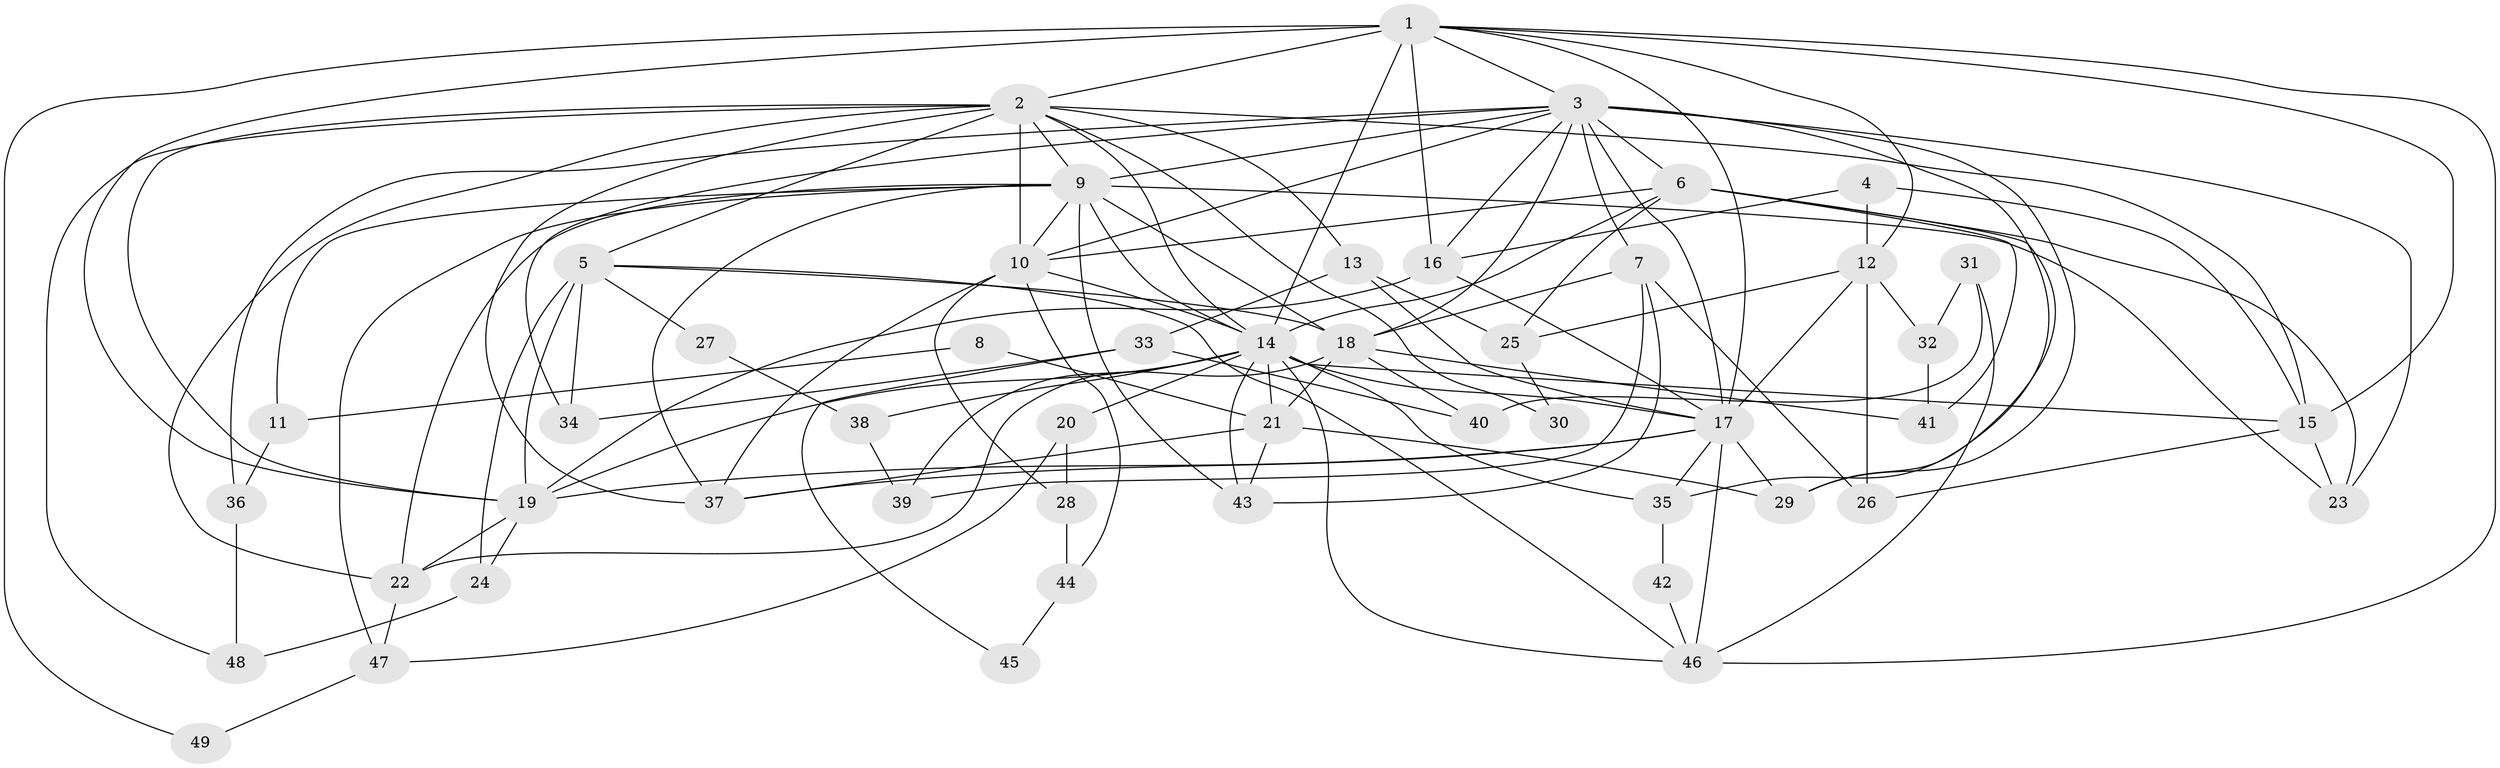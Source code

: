 // original degree distribution, {5: 0.10309278350515463, 4: 0.28865979381443296, 3: 0.35051546391752575, 9: 0.010309278350515464, 2: 0.08247422680412371, 6: 0.13402061855670103, 7: 0.030927835051546393}
// Generated by graph-tools (version 1.1) at 2025/36/03/09/25 02:36:11]
// undirected, 49 vertices, 123 edges
graph export_dot {
graph [start="1"]
  node [color=gray90,style=filled];
  1;
  2;
  3;
  4;
  5;
  6;
  7;
  8;
  9;
  10;
  11;
  12;
  13;
  14;
  15;
  16;
  17;
  18;
  19;
  20;
  21;
  22;
  23;
  24;
  25;
  26;
  27;
  28;
  29;
  30;
  31;
  32;
  33;
  34;
  35;
  36;
  37;
  38;
  39;
  40;
  41;
  42;
  43;
  44;
  45;
  46;
  47;
  48;
  49;
  1 -- 2 [weight=1.0];
  1 -- 3 [weight=1.0];
  1 -- 12 [weight=1.0];
  1 -- 14 [weight=1.0];
  1 -- 15 [weight=1.0];
  1 -- 16 [weight=3.0];
  1 -- 17 [weight=2.0];
  1 -- 19 [weight=2.0];
  1 -- 46 [weight=1.0];
  1 -- 49 [weight=1.0];
  2 -- 5 [weight=1.0];
  2 -- 9 [weight=1.0];
  2 -- 10 [weight=2.0];
  2 -- 13 [weight=1.0];
  2 -- 14 [weight=1.0];
  2 -- 15 [weight=1.0];
  2 -- 19 [weight=1.0];
  2 -- 22 [weight=2.0];
  2 -- 30 [weight=1.0];
  2 -- 37 [weight=1.0];
  2 -- 48 [weight=1.0];
  3 -- 6 [weight=2.0];
  3 -- 7 [weight=2.0];
  3 -- 9 [weight=1.0];
  3 -- 10 [weight=1.0];
  3 -- 16 [weight=1.0];
  3 -- 17 [weight=1.0];
  3 -- 18 [weight=1.0];
  3 -- 23 [weight=1.0];
  3 -- 29 [weight=1.0];
  3 -- 34 [weight=1.0];
  3 -- 35 [weight=2.0];
  3 -- 36 [weight=1.0];
  4 -- 12 [weight=1.0];
  4 -- 15 [weight=1.0];
  4 -- 16 [weight=1.0];
  5 -- 18 [weight=1.0];
  5 -- 19 [weight=1.0];
  5 -- 24 [weight=1.0];
  5 -- 27 [weight=1.0];
  5 -- 34 [weight=1.0];
  5 -- 46 [weight=1.0];
  6 -- 10 [weight=2.0];
  6 -- 14 [weight=1.0];
  6 -- 23 [weight=2.0];
  6 -- 25 [weight=1.0];
  6 -- 29 [weight=1.0];
  6 -- 41 [weight=1.0];
  7 -- 18 [weight=1.0];
  7 -- 26 [weight=1.0];
  7 -- 39 [weight=1.0];
  7 -- 43 [weight=1.0];
  8 -- 11 [weight=1.0];
  8 -- 21 [weight=2.0];
  9 -- 10 [weight=1.0];
  9 -- 11 [weight=1.0];
  9 -- 14 [weight=1.0];
  9 -- 18 [weight=2.0];
  9 -- 22 [weight=1.0];
  9 -- 23 [weight=2.0];
  9 -- 37 [weight=1.0];
  9 -- 43 [weight=1.0];
  9 -- 47 [weight=1.0];
  10 -- 14 [weight=1.0];
  10 -- 28 [weight=1.0];
  10 -- 37 [weight=1.0];
  10 -- 44 [weight=1.0];
  11 -- 36 [weight=1.0];
  12 -- 17 [weight=1.0];
  12 -- 25 [weight=1.0];
  12 -- 26 [weight=1.0];
  12 -- 32 [weight=1.0];
  13 -- 17 [weight=1.0];
  13 -- 25 [weight=1.0];
  13 -- 33 [weight=1.0];
  14 -- 15 [weight=1.0];
  14 -- 17 [weight=1.0];
  14 -- 19 [weight=1.0];
  14 -- 20 [weight=1.0];
  14 -- 21 [weight=1.0];
  14 -- 35 [weight=2.0];
  14 -- 38 [weight=1.0];
  14 -- 39 [weight=1.0];
  14 -- 43 [weight=1.0];
  14 -- 46 [weight=1.0];
  15 -- 23 [weight=1.0];
  15 -- 26 [weight=1.0];
  16 -- 17 [weight=2.0];
  16 -- 19 [weight=1.0];
  17 -- 19 [weight=1.0];
  17 -- 29 [weight=1.0];
  17 -- 35 [weight=1.0];
  17 -- 37 [weight=1.0];
  17 -- 46 [weight=1.0];
  18 -- 21 [weight=1.0];
  18 -- 22 [weight=1.0];
  18 -- 40 [weight=1.0];
  18 -- 41 [weight=1.0];
  19 -- 22 [weight=2.0];
  19 -- 24 [weight=1.0];
  20 -- 28 [weight=1.0];
  20 -- 47 [weight=1.0];
  21 -- 29 [weight=2.0];
  21 -- 37 [weight=1.0];
  21 -- 43 [weight=1.0];
  22 -- 47 [weight=1.0];
  24 -- 48 [weight=1.0];
  25 -- 30 [weight=1.0];
  27 -- 38 [weight=1.0];
  28 -- 44 [weight=1.0];
  31 -- 32 [weight=1.0];
  31 -- 40 [weight=1.0];
  31 -- 46 [weight=1.0];
  32 -- 41 [weight=1.0];
  33 -- 34 [weight=1.0];
  33 -- 40 [weight=1.0];
  33 -- 45 [weight=1.0];
  35 -- 42 [weight=1.0];
  36 -- 48 [weight=1.0];
  38 -- 39 [weight=1.0];
  42 -- 46 [weight=1.0];
  44 -- 45 [weight=1.0];
  47 -- 49 [weight=1.0];
}
